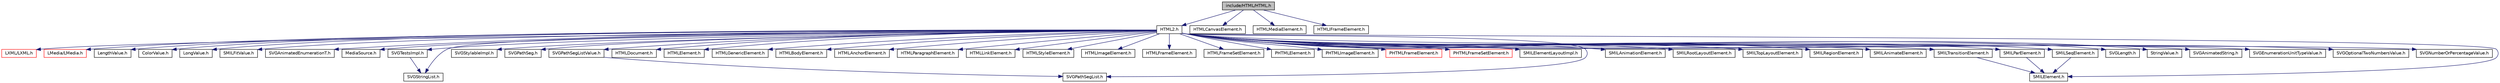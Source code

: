 digraph G
{
  edge [fontname="Helvetica",fontsize="10",labelfontname="Helvetica",labelfontsize="10"];
  node [fontname="Helvetica",fontsize="10",shape=record];
  Node1 [label="include/HTML/HTML.h",height=0.2,width=0.4,color="black", fillcolor="grey75", style="filled" fontcolor="black"];
  Node1 -> Node2 [color="midnightblue",fontsize="10",style="solid",fontname="Helvetica"];
  Node2 [label="HTML2.h",height=0.2,width=0.4,color="black", fillcolor="white", style="filled",URL="$_h_t_m_l2_8h.html"];
  Node2 -> Node3 [color="midnightblue",fontsize="10",style="solid",fontname="Helvetica"];
  Node3 [label="LXML/LXML.h",height=0.2,width=0.4,color="red", fillcolor="white", style="filled",URL="$_l_x_m_l_8h.html"];
  Node2 -> Node4 [color="midnightblue",fontsize="10",style="solid",fontname="Helvetica"];
  Node4 [label="LMedia/LMedia.h",height=0.2,width=0.4,color="red", fillcolor="white", style="filled",URL="$_l_media_8h.html"];
  Node2 -> Node5 [color="midnightblue",fontsize="10",style="solid",fontname="Helvetica"];
  Node5 [label="LengthValue.h",height=0.2,width=0.4,color="black", fillcolor="white", style="filled",URL="$_length_value_8h.html"];
  Node2 -> Node6 [color="midnightblue",fontsize="10",style="solid",fontname="Helvetica"];
  Node6 [label="ColorValue.h",height=0.2,width=0.4,color="black", fillcolor="white", style="filled",URL="$_color_value_8h.html"];
  Node2 -> Node7 [color="midnightblue",fontsize="10",style="solid",fontname="Helvetica"];
  Node7 [label="LongValue.h",height=0.2,width=0.4,color="black", fillcolor="white", style="filled",URL="$_long_value_8h.html"];
  Node2 -> Node8 [color="midnightblue",fontsize="10",style="solid",fontname="Helvetica"];
  Node8 [label="SMILFitValue.h",height=0.2,width=0.4,color="black", fillcolor="white", style="filled",URL="$_s_m_i_l_fit_value_8h.html"];
  Node2 -> Node9 [color="midnightblue",fontsize="10",style="solid",fontname="Helvetica"];
  Node9 [label="SVGAnimatedEnumerationT.h",height=0.2,width=0.4,color="black", fillcolor="white", style="filled",URL="$_s_v_g_animated_enumeration_t_8h.html"];
  Node2 -> Node10 [color="midnightblue",fontsize="10",style="solid",fontname="Helvetica"];
  Node10 [label="MediaSource.h",height=0.2,width=0.4,color="black", fillcolor="white", style="filled",URL="$_media_source_8h.html"];
  Node2 -> Node11 [color="midnightblue",fontsize="10",style="solid",fontname="Helvetica"];
  Node11 [label="SVGStringList.h",height=0.2,width=0.4,color="black", fillcolor="white", style="filled",URL="$_s_v_g_string_list_8h.html"];
  Node2 -> Node12 [color="midnightblue",fontsize="10",style="solid",fontname="Helvetica"];
  Node12 [label="SVGTestsImpl.h",height=0.2,width=0.4,color="black", fillcolor="white", style="filled",URL="$_s_v_g_tests_impl_8h.html"];
  Node12 -> Node11 [color="midnightblue",fontsize="10",style="solid",fontname="Helvetica"];
  Node2 -> Node13 [color="midnightblue",fontsize="10",style="solid",fontname="Helvetica"];
  Node13 [label="SVGStylableImpl.h",height=0.2,width=0.4,color="black", fillcolor="white", style="filled",URL="$_s_v_g_stylable_impl_8h.html"];
  Node2 -> Node14 [color="midnightblue",fontsize="10",style="solid",fontname="Helvetica"];
  Node14 [label="SVGPathSeg.h",height=0.2,width=0.4,color="black", fillcolor="white", style="filled",URL="$_s_v_g_path_seg_8h.html"];
  Node2 -> Node15 [color="midnightblue",fontsize="10",style="solid",fontname="Helvetica"];
  Node15 [label="SVGPathSegList.h",height=0.2,width=0.4,color="black", fillcolor="white", style="filled",URL="$_s_v_g_path_seg_list_8h.html"];
  Node2 -> Node16 [color="midnightblue",fontsize="10",style="solid",fontname="Helvetica"];
  Node16 [label="HTMLDocument.h",height=0.2,width=0.4,color="black", fillcolor="white", style="filled",URL="$_h_t_m_l_document_8h.html"];
  Node2 -> Node17 [color="midnightblue",fontsize="10",style="solid",fontname="Helvetica"];
  Node17 [label="HTMLElement.h",height=0.2,width=0.4,color="black", fillcolor="white", style="filled",URL="$_h_t_m_l_element_8h.html"];
  Node2 -> Node18 [color="midnightblue",fontsize="10",style="solid",fontname="Helvetica"];
  Node18 [label="HTMLGenericElement.h",height=0.2,width=0.4,color="black", fillcolor="white", style="filled",URL="$_h_t_m_l_generic_element_8h.html"];
  Node2 -> Node19 [color="midnightblue",fontsize="10",style="solid",fontname="Helvetica"];
  Node19 [label="HTMLBodyElement.h",height=0.2,width=0.4,color="black", fillcolor="white", style="filled",URL="$_h_t_m_l_body_element_8h.html"];
  Node2 -> Node20 [color="midnightblue",fontsize="10",style="solid",fontname="Helvetica"];
  Node20 [label="HTMLAnchorElement.h",height=0.2,width=0.4,color="black", fillcolor="white", style="filled",URL="$_h_t_m_l_anchor_element_8h.html"];
  Node2 -> Node21 [color="midnightblue",fontsize="10",style="solid",fontname="Helvetica"];
  Node21 [label="HTMLParagraphElement.h",height=0.2,width=0.4,color="black", fillcolor="white", style="filled",URL="$_h_t_m_l_paragraph_element_8h.html"];
  Node2 -> Node22 [color="midnightblue",fontsize="10",style="solid",fontname="Helvetica"];
  Node22 [label="HTMLLinkElement.h",height=0.2,width=0.4,color="black", fillcolor="white", style="filled",URL="$_h_t_m_l_link_element_8h.html"];
  Node2 -> Node23 [color="midnightblue",fontsize="10",style="solid",fontname="Helvetica"];
  Node23 [label="HTMLStyleElement.h",height=0.2,width=0.4,color="black", fillcolor="white", style="filled",URL="$_h_t_m_l_style_element_8h.html"];
  Node2 -> Node24 [color="midnightblue",fontsize="10",style="solid",fontname="Helvetica"];
  Node24 [label="HTMLImageElement.h",height=0.2,width=0.4,color="black", fillcolor="white", style="filled",URL="$_h_t_m_l_image_element_8h.html"];
  Node2 -> Node25 [color="midnightblue",fontsize="10",style="solid",fontname="Helvetica"];
  Node25 [label="HTMLFrameElement.h",height=0.2,width=0.4,color="black", fillcolor="white", style="filled",URL="$_h_t_m_l_frame_element_8h.html"];
  Node2 -> Node26 [color="midnightblue",fontsize="10",style="solid",fontname="Helvetica"];
  Node26 [label="HTMLFrameSetElement.h",height=0.2,width=0.4,color="black", fillcolor="white", style="filled",URL="$_h_t_m_l_frame_set_element_8h.html"];
  Node2 -> Node27 [color="midnightblue",fontsize="10",style="solid",fontname="Helvetica"];
  Node27 [label="PHTMLElement.h",height=0.2,width=0.4,color="black", fillcolor="white", style="filled",URL="$_p_h_t_m_l_element_8h.html"];
  Node2 -> Node28 [color="midnightblue",fontsize="10",style="solid",fontname="Helvetica"];
  Node28 [label="PHTMLImageElement.h",height=0.2,width=0.4,color="black", fillcolor="white", style="filled",URL="$_p_h_t_m_l_image_element_8h.html"];
  Node2 -> Node29 [color="midnightblue",fontsize="10",style="solid",fontname="Helvetica"];
  Node29 [label="PHTMLFrameElement.h",height=0.2,width=0.4,color="red", fillcolor="white", style="filled",URL="$_p_h_t_m_l_frame_element_8h.html"];
  Node2 -> Node30 [color="midnightblue",fontsize="10",style="solid",fontname="Helvetica"];
  Node30 [label="PHTMLFrameSetElement.h",height=0.2,width=0.4,color="red", fillcolor="white", style="filled",URL="$_p_h_t_m_l_frame_set_element_8h.html"];
  Node2 -> Node31 [color="midnightblue",fontsize="10",style="solid",fontname="Helvetica"];
  Node31 [label="SMILElementLayoutImpl.h",height=0.2,width=0.4,color="black", fillcolor="white", style="filled",URL="$_s_m_i_l_element_layout_impl_8h.html"];
  Node2 -> Node32 [color="midnightblue",fontsize="10",style="solid",fontname="Helvetica"];
  Node32 [label="SMILElement.h",height=0.2,width=0.4,color="black", fillcolor="white", style="filled",URL="$_s_m_i_l_element_8h.html"];
  Node2 -> Node33 [color="midnightblue",fontsize="10",style="solid",fontname="Helvetica"];
  Node33 [label="SMILAnimationElement.h",height=0.2,width=0.4,color="black", fillcolor="white", style="filled",URL="$_s_m_i_l_animation_element_8h.html"];
  Node2 -> Node34 [color="midnightblue",fontsize="10",style="solid",fontname="Helvetica"];
  Node34 [label="SMILRootLayoutElement.h",height=0.2,width=0.4,color="black", fillcolor="white", style="filled",URL="$_s_m_i_l_root_layout_element_8h.html"];
  Node2 -> Node35 [color="midnightblue",fontsize="10",style="solid",fontname="Helvetica"];
  Node35 [label="SMILTopLayoutElement.h",height=0.2,width=0.4,color="black", fillcolor="white", style="filled",URL="$_s_m_i_l_top_layout_element_8h.html"];
  Node2 -> Node36 [color="midnightblue",fontsize="10",style="solid",fontname="Helvetica"];
  Node36 [label="SMILRegionElement.h",height=0.2,width=0.4,color="black", fillcolor="white", style="filled",URL="$_s_m_i_l_region_element_8h.html"];
  Node2 -> Node37 [color="midnightblue",fontsize="10",style="solid",fontname="Helvetica"];
  Node37 [label="SMILAnimateElement.h",height=0.2,width=0.4,color="black", fillcolor="white", style="filled",URL="$_s_m_i_l_animate_element_8h.html"];
  Node2 -> Node38 [color="midnightblue",fontsize="10",style="solid",fontname="Helvetica"];
  Node38 [label="SMILTransitionElement.h",height=0.2,width=0.4,color="black", fillcolor="white", style="filled",URL="$_s_m_i_l_transition_element_8h.html"];
  Node38 -> Node32 [color="midnightblue",fontsize="10",style="solid",fontname="Helvetica"];
  Node2 -> Node39 [color="midnightblue",fontsize="10",style="solid",fontname="Helvetica"];
  Node39 [label="SMILParElement.h",height=0.2,width=0.4,color="black", fillcolor="white", style="filled",URL="$_s_m_i_l_par_element_8h.html"];
  Node39 -> Node32 [color="midnightblue",fontsize="10",style="solid",fontname="Helvetica"];
  Node2 -> Node40 [color="midnightblue",fontsize="10",style="solid",fontname="Helvetica"];
  Node40 [label="SMILSeqElement.h",height=0.2,width=0.4,color="black", fillcolor="white", style="filled",URL="$_s_m_i_l_seq_element_8h.html"];
  Node40 -> Node32 [color="midnightblue",fontsize="10",style="solid",fontname="Helvetica"];
  Node2 -> Node41 [color="midnightblue",fontsize="10",style="solid",fontname="Helvetica"];
  Node41 [label="SVGLength.h",height=0.2,width=0.4,color="black", fillcolor="white", style="filled",URL="$_s_v_g_length_8h.html"];
  Node2 -> Node42 [color="midnightblue",fontsize="10",style="solid",fontname="Helvetica"];
  Node42 [label="StringValue.h",height=0.2,width=0.4,color="black", fillcolor="white", style="filled",URL="$_string_value_8h.html"];
  Node2 -> Node43 [color="midnightblue",fontsize="10",style="solid",fontname="Helvetica"];
  Node43 [label="SVGAnimatedString.h",height=0.2,width=0.4,color="black", fillcolor="white", style="filled",URL="$_s_v_g_animated_string_8h.html"];
  Node2 -> Node44 [color="midnightblue",fontsize="10",style="solid",fontname="Helvetica"];
  Node44 [label="SVGEnumerationUnitTypeValue.h",height=0.2,width=0.4,color="black", fillcolor="white", style="filled",URL="$_s_v_g_enumeration_unit_type_value_8h.html"];
  Node2 -> Node45 [color="midnightblue",fontsize="10",style="solid",fontname="Helvetica"];
  Node45 [label="SVGOptionalTwoNumbersValue.h",height=0.2,width=0.4,color="black", fillcolor="white", style="filled",URL="$_s_v_g_optional_two_numbers_value_8h.html"];
  Node2 -> Node46 [color="midnightblue",fontsize="10",style="solid",fontname="Helvetica"];
  Node46 [label="SVGNumberOrPercentageValue.h",height=0.2,width=0.4,color="black", fillcolor="white", style="filled",URL="$_s_v_g_number_or_percentage_value_8h.html"];
  Node2 -> Node47 [color="midnightblue",fontsize="10",style="solid",fontname="Helvetica"];
  Node47 [label="SVGPathSegListValue.h",height=0.2,width=0.4,color="black", fillcolor="white", style="filled",URL="$_s_v_g_path_seg_list_value_8h.html"];
  Node47 -> Node15 [color="midnightblue",fontsize="10",style="solid",fontname="Helvetica"];
  Node1 -> Node48 [color="midnightblue",fontsize="10",style="solid",fontname="Helvetica"];
  Node48 [label="HTMLCanvasElement.h",height=0.2,width=0.4,color="black", fillcolor="white", style="filled",URL="$_h_t_m_l_canvas_element_8h.html"];
  Node1 -> Node49 [color="midnightblue",fontsize="10",style="solid",fontname="Helvetica"];
  Node49 [label="HTMLMediaElement.h",height=0.2,width=0.4,color="black", fillcolor="white", style="filled",URL="$_h_t_m_l_media_element_8h.html"];
  Node1 -> Node50 [color="midnightblue",fontsize="10",style="solid",fontname="Helvetica"];
  Node50 [label="HTMLIFrameElement.h",height=0.2,width=0.4,color="black", fillcolor="white", style="filled",URL="$_h_t_m_l_i_frame_element_8h.html"];
}
